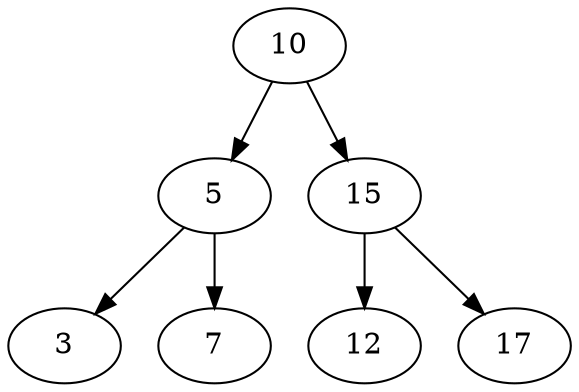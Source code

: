 digraph ArvoreBin {
10;
10 -> 5 [label=""];
10 -> 15 [label=""];
5;
5 -> 3 [label=""];
5 -> 7 [label=""];
3;
7;
15;
15 -> 12 [label=""];
15 -> 17 [label=""];
12;
17;
}